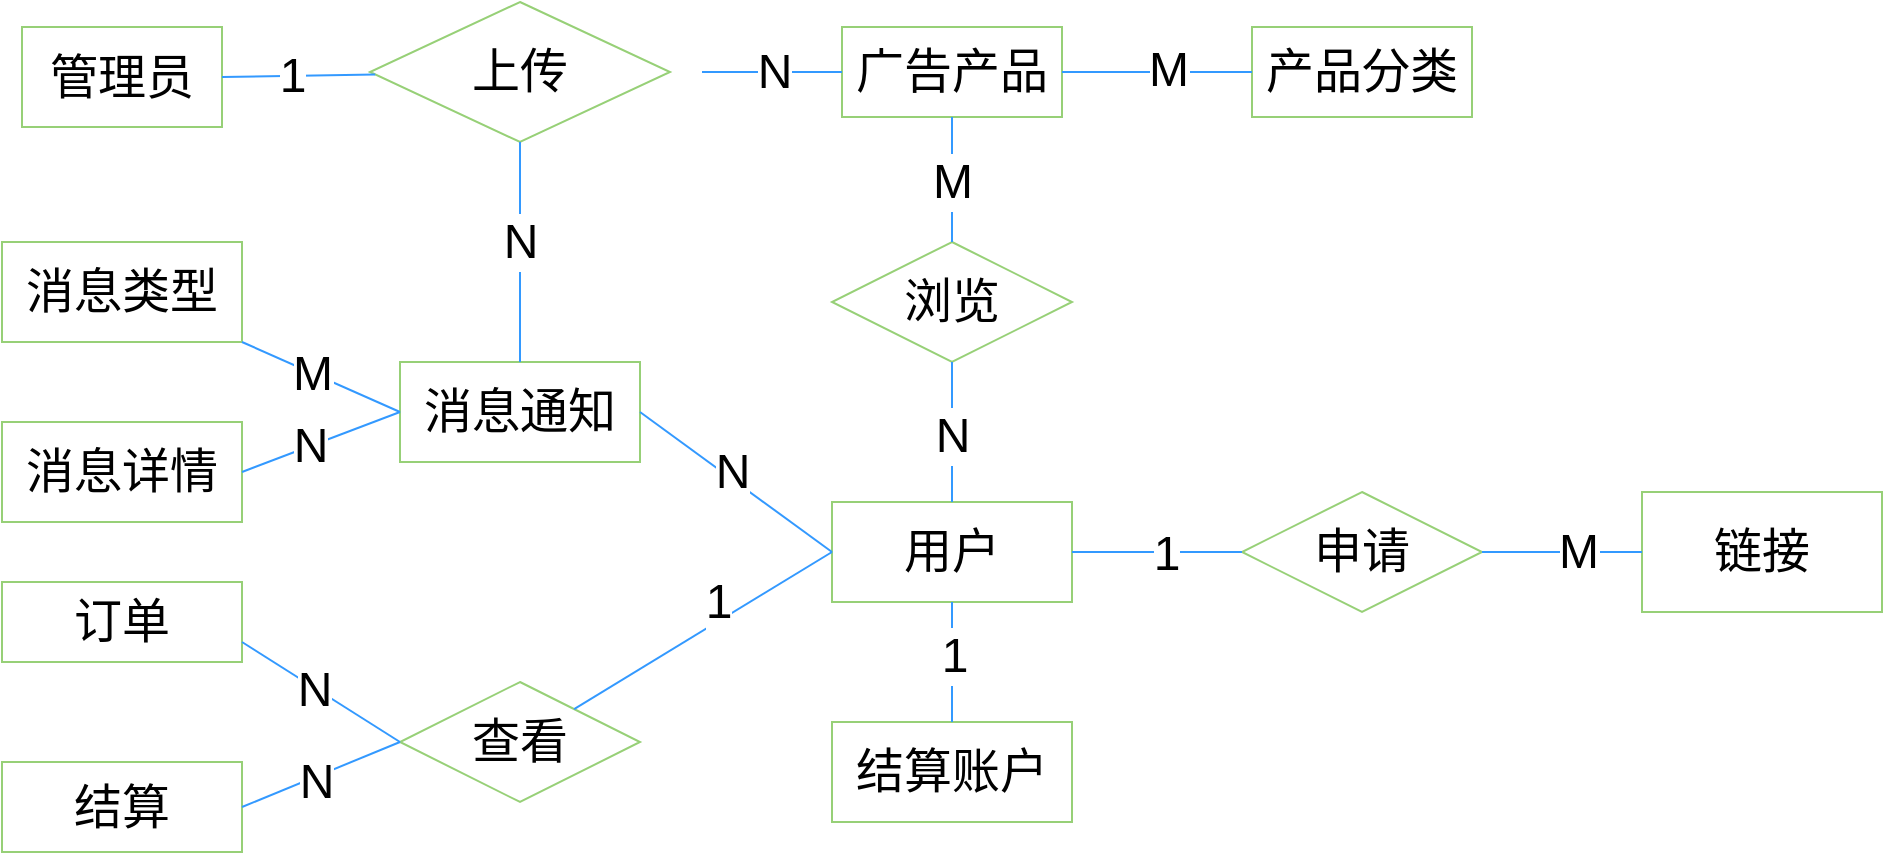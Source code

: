 <mxfile version="20.2.6" type="github">
  <diagram id="zQXUQz20aRf1MQhn76jE" name="第 1 页">
    <mxGraphModel dx="1426" dy="623" grid="1" gridSize="10" guides="1" tooltips="1" connect="1" arrows="1" fold="1" page="1" pageScale="1" pageWidth="827" pageHeight="1169" math="0" shadow="0">
      <root>
        <mxCell id="0" />
        <mxCell id="1" parent="0" />
        <mxCell id="IDlzUY-_1IJnwTOHjghK-1" value="&lt;font style=&quot;font-size: 24px;&quot;&gt;管理员&lt;/font&gt;" style="rounded=0;whiteSpace=wrap;html=1;strokeColor=#97D077;" vertex="1" parent="1">
          <mxGeometry x="150" y="172.5" width="100" height="50" as="geometry" />
        </mxCell>
        <mxCell id="IDlzUY-_1IJnwTOHjghK-2" value="用户" style="rounded=0;whiteSpace=wrap;html=1;fontSize=24;strokeColor=#97D077;" vertex="1" parent="1">
          <mxGeometry x="555" y="410" width="120" height="50" as="geometry" />
        </mxCell>
        <mxCell id="IDlzUY-_1IJnwTOHjghK-3" value="&lt;font style=&quot;font-size: 24px;&quot;&gt;广告产品&lt;/font&gt;" style="whiteSpace=wrap;html=1;strokeColor=#97D077;rounded=0;" vertex="1" parent="1">
          <mxGeometry x="560" y="172.5" width="110" height="45" as="geometry" />
        </mxCell>
        <mxCell id="IDlzUY-_1IJnwTOHjghK-6" value="上传" style="rhombus;whiteSpace=wrap;html=1;fontSize=24;strokeColor=#97D077;" vertex="1" parent="1">
          <mxGeometry x="324" y="160" width="150" height="70" as="geometry" />
        </mxCell>
        <mxCell id="IDlzUY-_1IJnwTOHjghK-11" value="浏览" style="rhombus;whiteSpace=wrap;html=1;fontSize=24;strokeColor=#97D077;" vertex="1" parent="1">
          <mxGeometry x="555" y="280" width="120" height="60" as="geometry" />
        </mxCell>
        <mxCell id="IDlzUY-_1IJnwTOHjghK-16" value="" style="endArrow=none;html=1;rounded=0;fontSize=24;strokeColor=#3399FF;exitX=1;exitY=0.5;exitDx=0;exitDy=0;" edge="1" parent="1" source="IDlzUY-_1IJnwTOHjghK-1" target="IDlzUY-_1IJnwTOHjghK-6">
          <mxGeometry width="50" height="50" relative="1" as="geometry">
            <mxPoint x="390" y="390" as="sourcePoint" />
            <mxPoint x="440" y="340" as="targetPoint" />
          </mxGeometry>
        </mxCell>
        <mxCell id="IDlzUY-_1IJnwTOHjghK-21" value="1" style="edgeLabel;html=1;align=center;verticalAlign=middle;resizable=0;points=[];fontSize=24;" vertex="1" connectable="0" parent="IDlzUY-_1IJnwTOHjghK-16">
          <mxGeometry x="0.362" y="-1" relative="1" as="geometry">
            <mxPoint x="-17" y="-1" as="offset" />
          </mxGeometry>
        </mxCell>
        <mxCell id="IDlzUY-_1IJnwTOHjghK-18" value="" style="endArrow=none;html=1;rounded=0;fontSize=24;strokeColor=#3399FF;exitX=0;exitY=0.5;exitDx=0;exitDy=0;" edge="1" parent="1" source="IDlzUY-_1IJnwTOHjghK-3">
          <mxGeometry width="50" height="50" relative="1" as="geometry">
            <mxPoint x="280" y="205" as="sourcePoint" />
            <mxPoint x="490" y="195" as="targetPoint" />
          </mxGeometry>
        </mxCell>
        <mxCell id="IDlzUY-_1IJnwTOHjghK-22" value="N" style="edgeLabel;html=1;align=center;verticalAlign=middle;resizable=0;points=[];fontSize=24;" vertex="1" connectable="0" parent="IDlzUY-_1IJnwTOHjghK-18">
          <mxGeometry x="-0.029" relative="1" as="geometry">
            <mxPoint as="offset" />
          </mxGeometry>
        </mxCell>
        <mxCell id="IDlzUY-_1IJnwTOHjghK-19" value="" style="endArrow=none;html=1;rounded=0;fontSize=24;strokeColor=#3399FF;exitX=0.5;exitY=1;exitDx=0;exitDy=0;" edge="1" parent="1" source="IDlzUY-_1IJnwTOHjghK-3" target="IDlzUY-_1IJnwTOHjghK-11">
          <mxGeometry width="50" height="50" relative="1" as="geometry">
            <mxPoint x="290" y="215" as="sourcePoint" />
            <mxPoint x="359" y="215" as="targetPoint" />
          </mxGeometry>
        </mxCell>
        <mxCell id="IDlzUY-_1IJnwTOHjghK-24" value="M" style="edgeLabel;html=1;align=center;verticalAlign=middle;resizable=0;points=[];fontSize=24;" vertex="1" connectable="0" parent="IDlzUY-_1IJnwTOHjghK-19">
          <mxGeometry x="-0.184" y="3" relative="1" as="geometry">
            <mxPoint x="-3" y="7" as="offset" />
          </mxGeometry>
        </mxCell>
        <mxCell id="IDlzUY-_1IJnwTOHjghK-20" value="" style="endArrow=none;html=1;rounded=0;fontSize=24;strokeColor=#3399FF;exitX=0.5;exitY=0;exitDx=0;exitDy=0;entryX=0.5;entryY=1;entryDx=0;entryDy=0;" edge="1" parent="1" source="IDlzUY-_1IJnwTOHjghK-2" target="IDlzUY-_1IJnwTOHjghK-11">
          <mxGeometry width="50" height="50" relative="1" as="geometry">
            <mxPoint x="300" y="225" as="sourcePoint" />
            <mxPoint x="369" y="225" as="targetPoint" />
          </mxGeometry>
        </mxCell>
        <mxCell id="IDlzUY-_1IJnwTOHjghK-23" value="N" style="edgeLabel;html=1;align=center;verticalAlign=middle;resizable=0;points=[];fontSize=24;" vertex="1" connectable="0" parent="IDlzUY-_1IJnwTOHjghK-20">
          <mxGeometry x="0.275" y="-2" relative="1" as="geometry">
            <mxPoint x="-2" y="11" as="offset" />
          </mxGeometry>
        </mxCell>
        <mxCell id="IDlzUY-_1IJnwTOHjghK-26" value="订单" style="rounded=0;whiteSpace=wrap;html=1;fontSize=24;strokeColor=#97D077;" vertex="1" parent="1">
          <mxGeometry x="140" y="450" width="120" height="40" as="geometry" />
        </mxCell>
        <mxCell id="IDlzUY-_1IJnwTOHjghK-27" value="结算" style="rounded=0;whiteSpace=wrap;html=1;fontSize=24;strokeColor=#97D077;" vertex="1" parent="1">
          <mxGeometry x="140" y="540" width="120" height="45" as="geometry" />
        </mxCell>
        <mxCell id="IDlzUY-_1IJnwTOHjghK-28" value="查看" style="rhombus;whiteSpace=wrap;html=1;fontSize=24;strokeColor=#97D077;" vertex="1" parent="1">
          <mxGeometry x="339" y="500" width="120" height="60" as="geometry" />
        </mxCell>
        <mxCell id="IDlzUY-_1IJnwTOHjghK-29" value="" style="endArrow=none;html=1;rounded=0;fontSize=24;strokeColor=#3399FF;entryX=0;entryY=0.5;entryDx=0;entryDy=0;" edge="1" parent="1" source="IDlzUY-_1IJnwTOHjghK-28" target="IDlzUY-_1IJnwTOHjghK-2">
          <mxGeometry width="50" height="50" relative="1" as="geometry">
            <mxPoint x="280" y="205" as="sourcePoint" />
            <mxPoint x="349" y="205" as="targetPoint" />
          </mxGeometry>
        </mxCell>
        <mxCell id="IDlzUY-_1IJnwTOHjghK-30" value="1" style="edgeLabel;html=1;align=center;verticalAlign=middle;resizable=0;points=[];fontSize=24;" vertex="1" connectable="0" parent="IDlzUY-_1IJnwTOHjghK-29">
          <mxGeometry x="0.362" y="-1" relative="1" as="geometry">
            <mxPoint x="-17" y="-1" as="offset" />
          </mxGeometry>
        </mxCell>
        <mxCell id="IDlzUY-_1IJnwTOHjghK-31" value="" style="endArrow=none;html=1;rounded=0;fontSize=24;strokeColor=#3399FF;exitX=1;exitY=0.75;exitDx=0;exitDy=0;entryX=0;entryY=0.5;entryDx=0;entryDy=0;" edge="1" parent="1" source="IDlzUY-_1IJnwTOHjghK-26" target="IDlzUY-_1IJnwTOHjghK-28">
          <mxGeometry width="50" height="50" relative="1" as="geometry">
            <mxPoint x="260" y="310" as="sourcePoint" />
            <mxPoint x="329" y="310" as="targetPoint" />
          </mxGeometry>
        </mxCell>
        <mxCell id="IDlzUY-_1IJnwTOHjghK-32" value="N" style="edgeLabel;html=1;align=center;verticalAlign=middle;resizable=0;points=[];fontSize=24;" vertex="1" connectable="0" parent="IDlzUY-_1IJnwTOHjghK-31">
          <mxGeometry x="0.362" y="-1" relative="1" as="geometry">
            <mxPoint x="-17" y="-11" as="offset" />
          </mxGeometry>
        </mxCell>
        <mxCell id="IDlzUY-_1IJnwTOHjghK-33" value="" style="endArrow=none;html=1;rounded=0;fontSize=24;strokeColor=#3399FF;exitX=1;exitY=0.5;exitDx=0;exitDy=0;entryX=0;entryY=0.5;entryDx=0;entryDy=0;" edge="1" parent="1" source="IDlzUY-_1IJnwTOHjghK-27" target="IDlzUY-_1IJnwTOHjghK-28">
          <mxGeometry width="50" height="50" relative="1" as="geometry">
            <mxPoint x="270" y="320" as="sourcePoint" />
            <mxPoint x="330" y="535" as="targetPoint" />
          </mxGeometry>
        </mxCell>
        <mxCell id="IDlzUY-_1IJnwTOHjghK-34" value="N" style="edgeLabel;html=1;align=center;verticalAlign=middle;resizable=0;points=[];fontSize=24;" vertex="1" connectable="0" parent="IDlzUY-_1IJnwTOHjghK-33">
          <mxGeometry x="0.362" y="-1" relative="1" as="geometry">
            <mxPoint x="-17" y="8" as="offset" />
          </mxGeometry>
        </mxCell>
        <mxCell id="IDlzUY-_1IJnwTOHjghK-35" value="链接" style="rounded=0;whiteSpace=wrap;html=1;fontSize=24;strokeColor=#97D077;" vertex="1" parent="1">
          <mxGeometry x="960" y="405" width="120" height="60" as="geometry" />
        </mxCell>
        <mxCell id="IDlzUY-_1IJnwTOHjghK-36" value="申请" style="rhombus;whiteSpace=wrap;html=1;fontSize=24;strokeColor=#97D077;" vertex="1" parent="1">
          <mxGeometry x="760" y="405" width="120" height="60" as="geometry" />
        </mxCell>
        <mxCell id="IDlzUY-_1IJnwTOHjghK-39" value="" style="endArrow=none;html=1;rounded=0;fontSize=24;strokeColor=#3399FF;exitX=1;exitY=0.5;exitDx=0;exitDy=0;" edge="1" parent="1" source="IDlzUY-_1IJnwTOHjghK-2" target="IDlzUY-_1IJnwTOHjghK-36">
          <mxGeometry width="50" height="50" relative="1" as="geometry">
            <mxPoint x="510" y="420" as="sourcePoint" />
            <mxPoint x="560" y="370" as="targetPoint" />
          </mxGeometry>
        </mxCell>
        <mxCell id="IDlzUY-_1IJnwTOHjghK-40" value="1" style="edgeLabel;html=1;align=center;verticalAlign=middle;resizable=0;points=[];fontSize=24;" vertex="1" connectable="0" parent="IDlzUY-_1IJnwTOHjghK-39">
          <mxGeometry x="0.111" y="-1" relative="1" as="geometry">
            <mxPoint as="offset" />
          </mxGeometry>
        </mxCell>
        <mxCell id="IDlzUY-_1IJnwTOHjghK-41" value="" style="endArrow=none;html=1;rounded=0;fontSize=24;strokeColor=#3399FF;exitX=1;exitY=0.5;exitDx=0;exitDy=0;" edge="1" parent="1" source="IDlzUY-_1IJnwTOHjghK-36" target="IDlzUY-_1IJnwTOHjghK-35">
          <mxGeometry width="50" height="50" relative="1" as="geometry">
            <mxPoint x="420" y="450" as="sourcePoint" />
            <mxPoint x="470" y="400" as="targetPoint" />
          </mxGeometry>
        </mxCell>
        <mxCell id="IDlzUY-_1IJnwTOHjghK-42" value="M" style="edgeLabel;html=1;align=center;verticalAlign=middle;resizable=0;points=[];fontSize=24;" vertex="1" connectable="0" parent="IDlzUY-_1IJnwTOHjghK-41">
          <mxGeometry x="0.199" relative="1" as="geometry">
            <mxPoint as="offset" />
          </mxGeometry>
        </mxCell>
        <mxCell id="IDlzUY-_1IJnwTOHjghK-43" value="结算账户" style="rounded=0;whiteSpace=wrap;html=1;fontSize=24;strokeColor=#97D077;" vertex="1" parent="1">
          <mxGeometry x="555" y="520" width="120" height="50" as="geometry" />
        </mxCell>
        <mxCell id="IDlzUY-_1IJnwTOHjghK-44" value="" style="endArrow=none;html=1;rounded=0;fontSize=24;strokeColor=#3399FF;exitX=0.5;exitY=1;exitDx=0;exitDy=0;" edge="1" parent="1" source="IDlzUY-_1IJnwTOHjghK-2" target="IDlzUY-_1IJnwTOHjghK-43">
          <mxGeometry width="50" height="50" relative="1" as="geometry">
            <mxPoint x="410" y="470" as="sourcePoint" />
            <mxPoint x="460" y="420" as="targetPoint" />
          </mxGeometry>
        </mxCell>
        <mxCell id="IDlzUY-_1IJnwTOHjghK-59" value="1" style="edgeLabel;html=1;align=center;verticalAlign=middle;resizable=0;points=[];fontSize=24;" vertex="1" connectable="0" parent="IDlzUY-_1IJnwTOHjghK-44">
          <mxGeometry x="-0.1" y="1" relative="1" as="geometry">
            <mxPoint as="offset" />
          </mxGeometry>
        </mxCell>
        <mxCell id="IDlzUY-_1IJnwTOHjghK-45" value="消息类型" style="rounded=0;whiteSpace=wrap;html=1;fontSize=24;strokeColor=#97D077;" vertex="1" parent="1">
          <mxGeometry x="140" y="280" width="120" height="50" as="geometry" />
        </mxCell>
        <mxCell id="IDlzUY-_1IJnwTOHjghK-46" value="消息通知" style="rounded=0;whiteSpace=wrap;html=1;fontSize=24;strokeColor=#97D077;" vertex="1" parent="1">
          <mxGeometry x="339" y="340" width="120" height="50" as="geometry" />
        </mxCell>
        <mxCell id="IDlzUY-_1IJnwTOHjghK-47" value="消息详情" style="rounded=0;whiteSpace=wrap;html=1;fontSize=24;strokeColor=#97D077;" vertex="1" parent="1">
          <mxGeometry x="140" y="370" width="120" height="50" as="geometry" />
        </mxCell>
        <mxCell id="IDlzUY-_1IJnwTOHjghK-48" style="edgeStyle=orthogonalEdgeStyle;rounded=0;orthogonalLoop=1;jettySize=auto;html=1;exitX=0.5;exitY=1;exitDx=0;exitDy=0;fontSize=24;strokeColor=#3399FF;" edge="1" parent="1" source="IDlzUY-_1IJnwTOHjghK-47" target="IDlzUY-_1IJnwTOHjghK-47">
          <mxGeometry relative="1" as="geometry" />
        </mxCell>
        <mxCell id="IDlzUY-_1IJnwTOHjghK-49" value="" style="endArrow=none;html=1;rounded=0;fontSize=24;strokeColor=#3399FF;entryX=1;entryY=1;entryDx=0;entryDy=0;exitX=0;exitY=0.5;exitDx=0;exitDy=0;" edge="1" parent="1" source="IDlzUY-_1IJnwTOHjghK-46" target="IDlzUY-_1IJnwTOHjghK-45">
          <mxGeometry width="50" height="50" relative="1" as="geometry">
            <mxPoint x="320" y="490" as="sourcePoint" />
            <mxPoint x="370" y="440" as="targetPoint" />
          </mxGeometry>
        </mxCell>
        <mxCell id="IDlzUY-_1IJnwTOHjghK-53" value="M" style="edgeLabel;html=1;align=center;verticalAlign=middle;resizable=0;points=[];fontSize=24;" vertex="1" connectable="0" parent="IDlzUY-_1IJnwTOHjghK-49">
          <mxGeometry x="0.115" relative="1" as="geometry">
            <mxPoint as="offset" />
          </mxGeometry>
        </mxCell>
        <mxCell id="IDlzUY-_1IJnwTOHjghK-50" value="" style="endArrow=none;html=1;rounded=0;fontSize=24;strokeColor=#3399FF;exitX=1;exitY=0.5;exitDx=0;exitDy=0;entryX=0;entryY=0.5;entryDx=0;entryDy=0;" edge="1" parent="1" source="IDlzUY-_1IJnwTOHjghK-47" target="IDlzUY-_1IJnwTOHjghK-46">
          <mxGeometry width="50" height="50" relative="1" as="geometry">
            <mxPoint x="410" y="470" as="sourcePoint" />
            <mxPoint x="460" y="420" as="targetPoint" />
          </mxGeometry>
        </mxCell>
        <mxCell id="IDlzUY-_1IJnwTOHjghK-52" value="N" style="edgeLabel;html=1;align=center;verticalAlign=middle;resizable=0;points=[];fontSize=24;" vertex="1" connectable="0" parent="IDlzUY-_1IJnwTOHjghK-50">
          <mxGeometry x="-0.145" relative="1" as="geometry">
            <mxPoint as="offset" />
          </mxGeometry>
        </mxCell>
        <mxCell id="IDlzUY-_1IJnwTOHjghK-54" value="&lt;span style=&quot;font-size: 24px;&quot;&gt;产品分类&lt;/span&gt;" style="whiteSpace=wrap;html=1;strokeColor=#97D077;rounded=0;" vertex="1" parent="1">
          <mxGeometry x="765" y="172.5" width="110" height="45" as="geometry" />
        </mxCell>
        <mxCell id="IDlzUY-_1IJnwTOHjghK-55" value="" style="endArrow=none;html=1;rounded=0;fontSize=24;strokeColor=#3399FF;exitX=1;exitY=0.5;exitDx=0;exitDy=0;" edge="1" parent="1" source="IDlzUY-_1IJnwTOHjghK-3" target="IDlzUY-_1IJnwTOHjghK-54">
          <mxGeometry width="50" height="50" relative="1" as="geometry">
            <mxPoint x="460" y="180" as="sourcePoint" />
            <mxPoint x="510" y="130" as="targetPoint" />
          </mxGeometry>
        </mxCell>
        <mxCell id="IDlzUY-_1IJnwTOHjghK-56" value="M" style="edgeLabel;html=1;align=center;verticalAlign=middle;resizable=0;points=[];fontSize=24;" vertex="1" connectable="0" parent="IDlzUY-_1IJnwTOHjghK-55">
          <mxGeometry x="0.116" y="1" relative="1" as="geometry">
            <mxPoint as="offset" />
          </mxGeometry>
        </mxCell>
        <mxCell id="IDlzUY-_1IJnwTOHjghK-57" value="" style="endArrow=none;html=1;rounded=0;fontSize=24;strokeColor=#3399FF;exitX=1;exitY=0.5;exitDx=0;exitDy=0;entryX=0;entryY=0.5;entryDx=0;entryDy=0;" edge="1" parent="1" source="IDlzUY-_1IJnwTOHjghK-46" target="IDlzUY-_1IJnwTOHjghK-2">
          <mxGeometry width="50" height="50" relative="1" as="geometry">
            <mxPoint x="460" y="310" as="sourcePoint" />
            <mxPoint x="510" y="260" as="targetPoint" />
          </mxGeometry>
        </mxCell>
        <mxCell id="IDlzUY-_1IJnwTOHjghK-58" value="N" style="edgeLabel;html=1;align=center;verticalAlign=middle;resizable=0;points=[];fontSize=24;" vertex="1" connectable="0" parent="IDlzUY-_1IJnwTOHjghK-57">
          <mxGeometry x="-0.085" y="3" relative="1" as="geometry">
            <mxPoint as="offset" />
          </mxGeometry>
        </mxCell>
        <mxCell id="IDlzUY-_1IJnwTOHjghK-60" value="" style="endArrow=none;html=1;rounded=0;fontSize=24;strokeColor=#3399FF;entryX=0.5;entryY=1;entryDx=0;entryDy=0;" edge="1" parent="1" source="IDlzUY-_1IJnwTOHjghK-46" target="IDlzUY-_1IJnwTOHjghK-6">
          <mxGeometry width="50" height="50" relative="1" as="geometry">
            <mxPoint x="530" y="410" as="sourcePoint" />
            <mxPoint x="580" y="360" as="targetPoint" />
          </mxGeometry>
        </mxCell>
        <mxCell id="IDlzUY-_1IJnwTOHjghK-61" value="N" style="edgeLabel;html=1;align=center;verticalAlign=middle;resizable=0;points=[];fontSize=24;" vertex="1" connectable="0" parent="IDlzUY-_1IJnwTOHjghK-60">
          <mxGeometry x="0.054" y="-3" relative="1" as="geometry">
            <mxPoint x="-3" y="-2" as="offset" />
          </mxGeometry>
        </mxCell>
      </root>
    </mxGraphModel>
  </diagram>
</mxfile>
